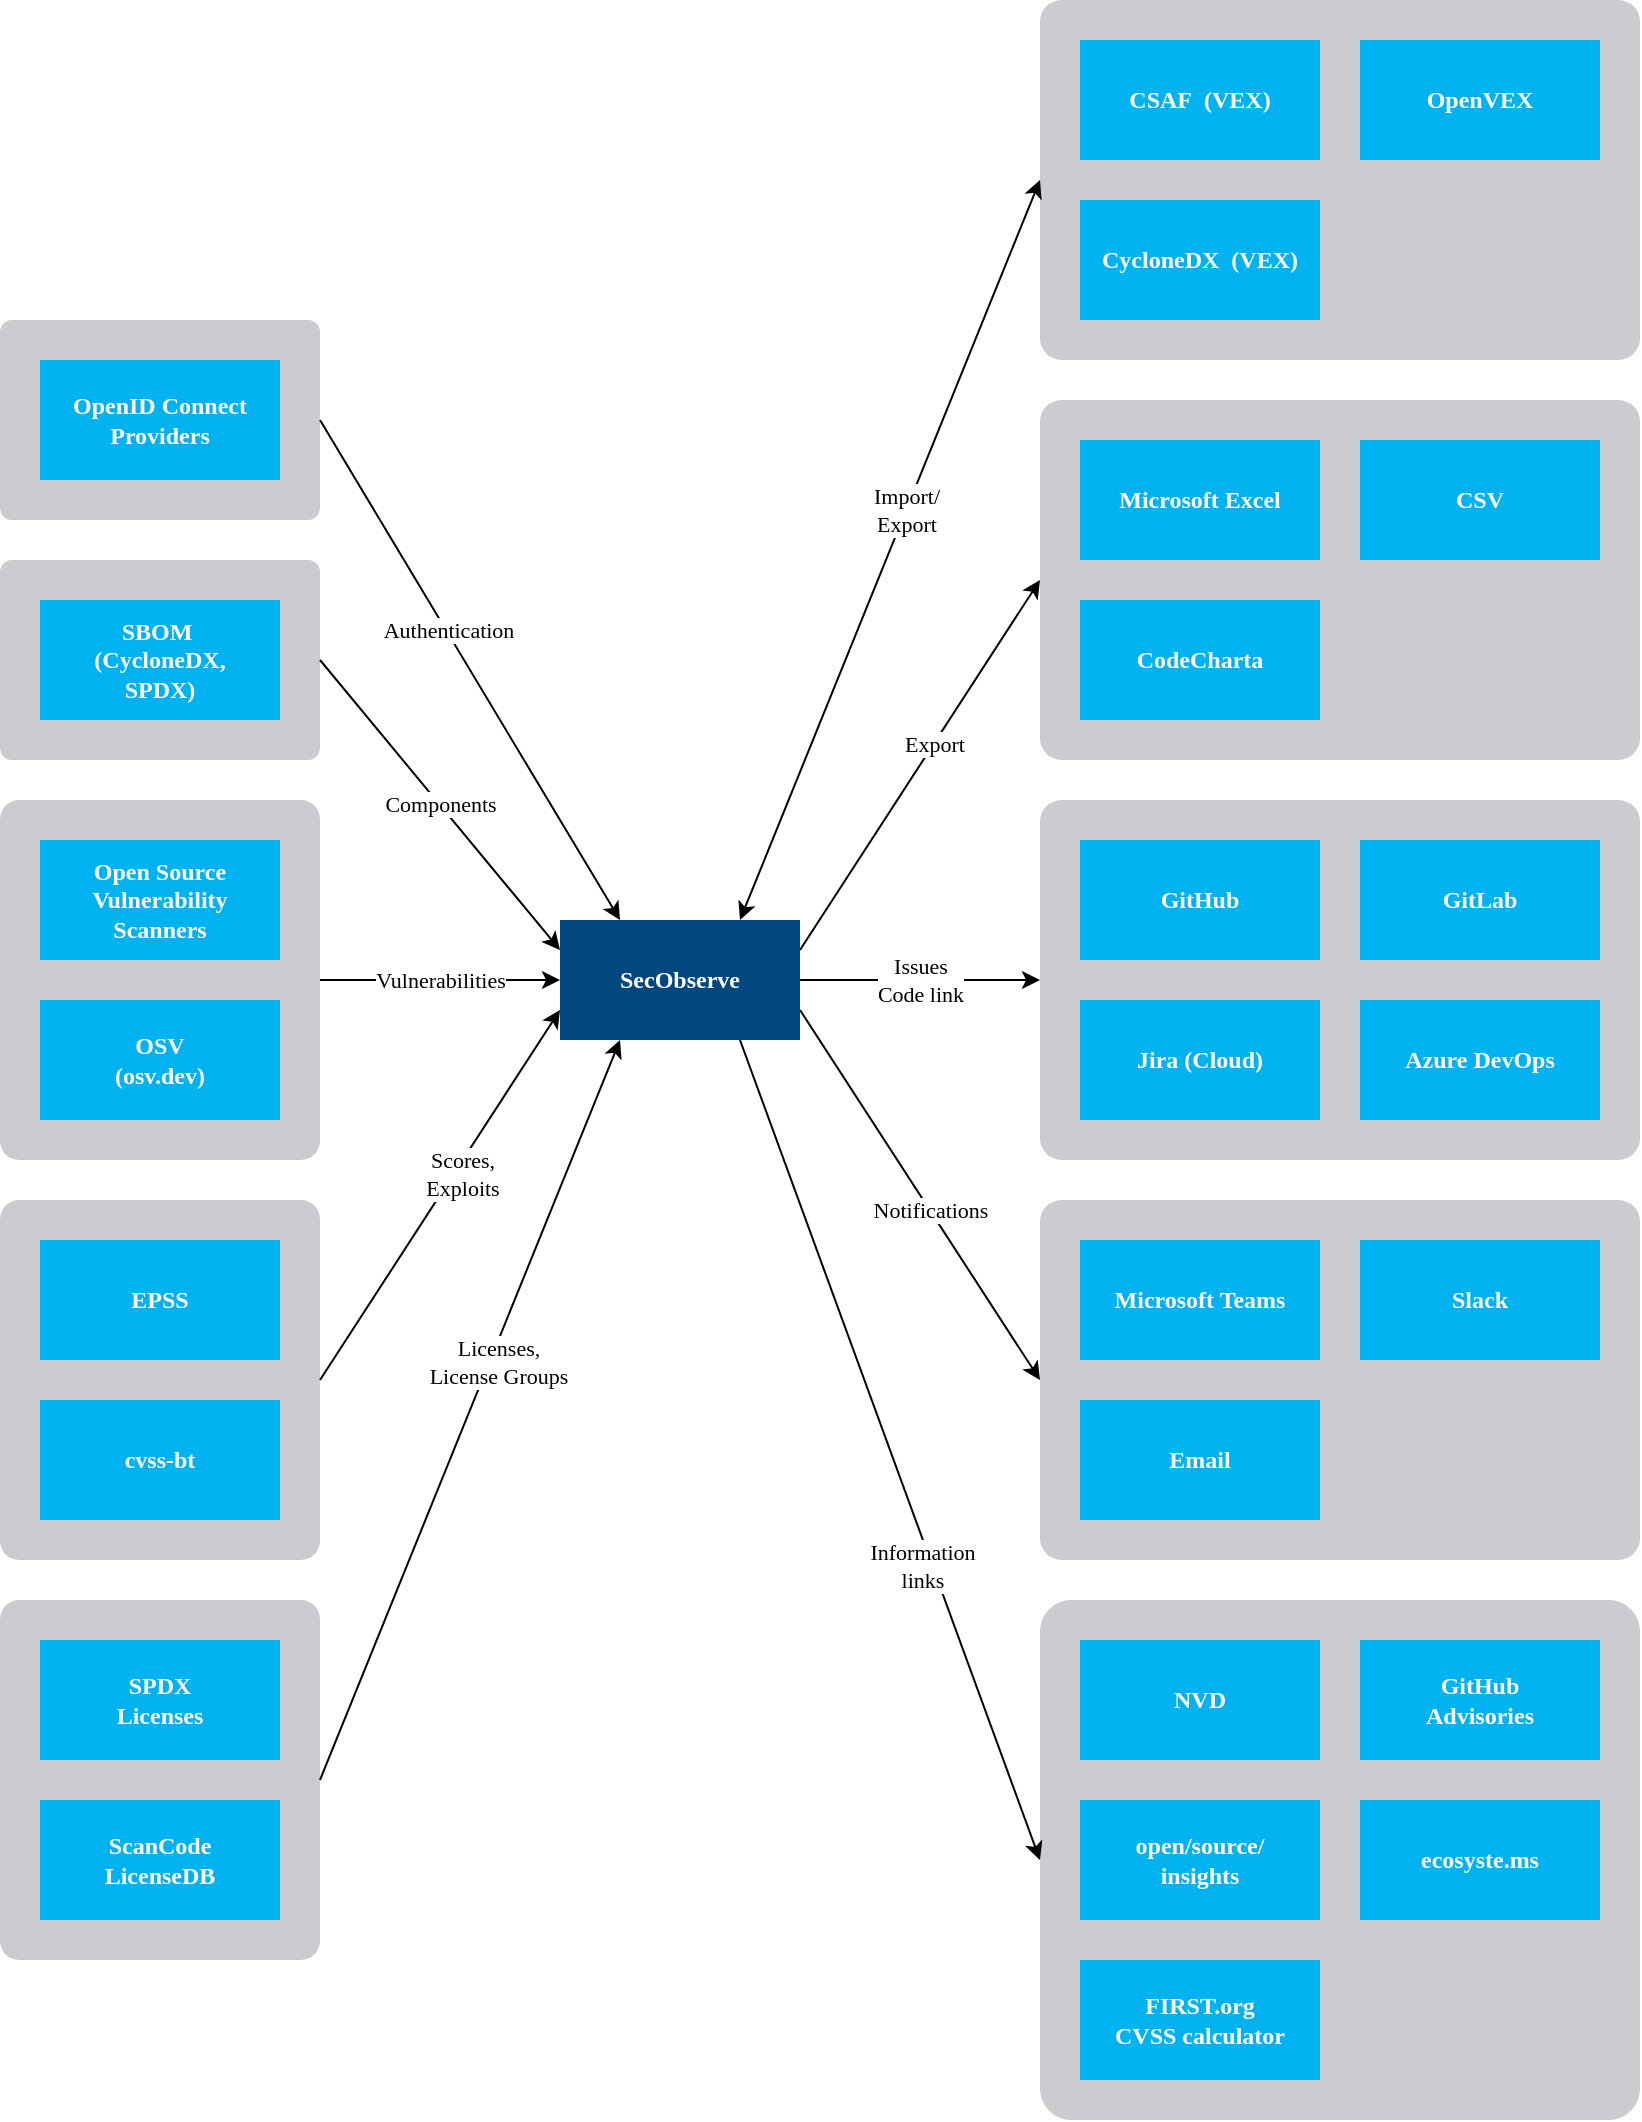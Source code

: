 <mxfile version="28.2.5">
  <diagram name="Page-1" id="VX-3E3aqqD7pf1Rg54WV">
    <mxGraphModel dx="1426" dy="1362" grid="1" gridSize="10" guides="1" tooltips="1" connect="1" arrows="1" fold="1" page="0" pageScale="1" pageWidth="1169" pageHeight="827" math="0" shadow="0">
      <root>
        <mxCell id="0" />
        <mxCell id="1" parent="0" />
        <mxCell id="WVNzOD9NnC_pYr7xRJHe-5" value="" style="rounded=1;whiteSpace=wrap;html=1;fillColor=#CCCCD0;arcSize=6;fontColor=#333333;strokeColor=none;" parent="1" vertex="1">
          <mxGeometry x="240" y="620" width="160" height="180" as="geometry" />
        </mxCell>
        <mxCell id="WVNzOD9NnC_pYr7xRJHe-4" value="" style="rounded=1;whiteSpace=wrap;html=1;fillColor=#CCCCD0;arcSize=6;fontColor=#333333;strokeColor=none;" parent="1" vertex="1">
          <mxGeometry x="240" y="420" width="160" height="180" as="geometry" />
        </mxCell>
        <mxCell id="WVNzOD9NnC_pYr7xRJHe-3" value="" style="rounded=1;whiteSpace=wrap;html=1;fillColor=#CCCCD0;arcSize=6;fontColor=#333333;strokeColor=none;" parent="1" vertex="1">
          <mxGeometry x="240" y="220" width="160" height="180" as="geometry" />
        </mxCell>
        <mxCell id="WVNzOD9NnC_pYr7xRJHe-2" value="" style="rounded=1;whiteSpace=wrap;html=1;fillColor=#CCCCD0;arcSize=6;fontColor=#333333;strokeColor=none;" parent="1" vertex="1">
          <mxGeometry x="240" y="100" width="160" height="100" as="geometry" />
        </mxCell>
        <mxCell id="WVNzOD9NnC_pYr7xRJHe-1" value="" style="rounded=1;whiteSpace=wrap;html=1;fillColor=#CCCCD0;arcSize=6;fontColor=#333333;strokeColor=none;" parent="1" vertex="1">
          <mxGeometry x="240" y="-20" width="160" height="100" as="geometry" />
        </mxCell>
        <mxCell id="nvJj6j3gVg4nusngmV69-1" value="" style="rounded=1;whiteSpace=wrap;html=1;fillColor=#CCCCD0;arcSize=6;fontColor=#333333;strokeColor=none;" parent="1" vertex="1">
          <mxGeometry x="760" y="-180" width="300" height="180" as="geometry" />
        </mxCell>
        <mxCell id="thoTgJwvwBRAFEuy037D-26" value="" style="rounded=1;whiteSpace=wrap;html=1;fillColor=#CCCCD0;arcSize=6;fontColor=#333333;strokeColor=none;" parent="1" vertex="1">
          <mxGeometry x="760" y="20" width="300" height="180" as="geometry" />
        </mxCell>
        <mxCell id="thoTgJwvwBRAFEuy037D-29" value="" style="rounded=1;whiteSpace=wrap;html=1;fillColor=#CCCCD0;arcSize=6;fontColor=#333333;strokeColor=none;" parent="1" vertex="1">
          <mxGeometry x="760" y="220" width="300" height="180" as="geometry" />
        </mxCell>
        <mxCell id="thoTgJwvwBRAFEuy037D-31" value="" style="rounded=1;whiteSpace=wrap;html=1;fillColor=#CCCCD0;arcSize=6;fontColor=#333333;strokeColor=none;" parent="1" vertex="1">
          <mxGeometry x="760" y="420" width="300" height="180" as="geometry" />
        </mxCell>
        <mxCell id="thoTgJwvwBRAFEuy037D-33" value="" style="rounded=1;whiteSpace=wrap;html=1;fillColor=#CCCCD0;arcSize=6;fontColor=#333333;strokeColor=none;" parent="1" vertex="1">
          <mxGeometry x="760" y="620" width="300" height="260" as="geometry" />
        </mxCell>
        <mxCell id="NQz_Nwzh-ESSq-r7xiTD-14" value="" style="endArrow=classic;html=1;rounded=0;entryX=0;entryY=0.5;entryDx=0;entryDy=0;exitX=1;exitY=0.25;exitDx=0;exitDy=0;fontFamily=Poppins;fontSource=https%3A%2F%2Ffonts.googleapis.com%2Fcss%3Ffamily%3DPoppins;" parent="1" source="NQz_Nwzh-ESSq-r7xiTD-1" target="thoTgJwvwBRAFEuy037D-26" edge="1">
          <mxGeometry width="50" height="50" relative="1" as="geometry">
            <mxPoint x="650" y="410" as="sourcePoint" />
            <mxPoint x="770" y="105" as="targetPoint" />
            <Array as="points" />
          </mxGeometry>
        </mxCell>
        <mxCell id="NQz_Nwzh-ESSq-r7xiTD-26" value="Export" style="edgeLabel;html=1;align=center;verticalAlign=middle;resizable=0;points=[];fontFamily=Poppins;fontSource=https%3A%2F%2Ffonts.googleapis.com%2Fcss%3Ffamily%3DPoppins;" parent="NQz_Nwzh-ESSq-r7xiTD-14" vertex="1" connectable="0">
          <mxGeometry x="0.112" relative="1" as="geometry">
            <mxPoint as="offset" />
          </mxGeometry>
        </mxCell>
        <mxCell id="NQz_Nwzh-ESSq-r7xiTD-18" value="Issues&lt;br&gt;Code link" style="endArrow=classic;html=1;rounded=0;entryX=0;entryY=0.5;entryDx=0;entryDy=0;exitX=1;exitY=0.5;exitDx=0;exitDy=0;fontFamily=Poppins;fontSource=https%3A%2F%2Ffonts.googleapis.com%2Fcss%3Ffamily%3DPoppins;" parent="1" source="NQz_Nwzh-ESSq-r7xiTD-1" target="thoTgJwvwBRAFEuy037D-29" edge="1">
          <mxGeometry width="50" height="50" relative="1" as="geometry">
            <mxPoint x="690" y="450" as="sourcePoint" />
            <mxPoint x="810" y="145" as="targetPoint" />
            <Array as="points" />
          </mxGeometry>
        </mxCell>
        <mxCell id="NQz_Nwzh-ESSq-r7xiTD-16" value="" style="endArrow=classic;html=1;rounded=0;entryX=0;entryY=0.5;entryDx=0;entryDy=0;exitX=1;exitY=0.75;exitDx=0;exitDy=0;fontFamily=Poppins;fontSource=https%3A%2F%2Ffonts.googleapis.com%2Fcss%3Ffamily%3DPoppins;" parent="1" source="NQz_Nwzh-ESSq-r7xiTD-1" target="thoTgJwvwBRAFEuy037D-31" edge="1">
          <mxGeometry width="50" height="50" relative="1" as="geometry">
            <mxPoint x="670" y="430" as="sourcePoint" />
            <mxPoint x="790" y="125" as="targetPoint" />
          </mxGeometry>
        </mxCell>
        <mxCell id="thoTgJwvwBRAFEuy037D-32" value="&lt;font data-font-src=&quot;https://fonts.googleapis.com/css?family=Poppins&quot; face=&quot;Poppins&quot;&gt;Notifications&lt;/font&gt;" style="edgeLabel;html=1;align=center;verticalAlign=middle;resizable=0;points=[];" parent="NQz_Nwzh-ESSq-r7xiTD-16" vertex="1" connectable="0">
          <mxGeometry x="0.169" y="-6" relative="1" as="geometry">
            <mxPoint y="-12" as="offset" />
          </mxGeometry>
        </mxCell>
        <UserObject label="Microsoft Teams" link="https://maibornwolff.github.io/SecObserve/integrations/notifications/" id="NQz_Nwzh-ESSq-r7xiTD-2">
          <mxCell style="rounded=0;whiteSpace=wrap;html=1;fontFamily=Poppins;fontSource=https%3A%2F%2Ffonts.googleapis.com%2Fcss%3Ffamily%3DPoppins;fillColor=#00B3F0;strokeColor=none;fontColor=#ffffff;fontStyle=1" parent="1" vertex="1">
            <mxGeometry x="780" y="440" width="120" height="60" as="geometry" />
          </mxCell>
        </UserObject>
        <UserObject label="Email" link="https://maibornwolff.github.io/SecObserve/integrations/notifications/" id="NQz_Nwzh-ESSq-r7xiTD-4">
          <mxCell style="rounded=0;whiteSpace=wrap;html=1;fontFamily=Poppins;fontSource=https%3A%2F%2Ffonts.googleapis.com%2Fcss%3Ffamily%3DPoppins;fillColor=#00B3F0;strokeColor=none;fontColor=#ffffff;fontStyle=1" parent="1" vertex="1">
            <mxGeometry x="780" y="520" width="120" height="60" as="geometry" />
          </mxCell>
        </UserObject>
        <UserObject label="GitLab" link="https://maibornwolff.github.io/SecObserve/integrations/issue_trackers/" id="NQz_Nwzh-ESSq-r7xiTD-5">
          <mxCell style="rounded=0;whiteSpace=wrap;html=1;fontFamily=Poppins;fontSource=https%3A%2F%2Ffonts.googleapis.com%2Fcss%3Ffamily%3DPoppins;fillColor=#00B3F0;strokeColor=none;fontColor=#ffffff;fontStyle=1" parent="1" vertex="1">
            <mxGeometry x="920" y="240" width="120" height="60" as="geometry" />
          </mxCell>
        </UserObject>
        <UserObject label="CodeCharta" link="https://maibornwolff.github.io/SecObserve/integrations/codecharta/" id="NQz_Nwzh-ESSq-r7xiTD-10">
          <mxCell style="rounded=0;whiteSpace=wrap;html=1;fontFamily=Poppins;fontSource=https%3A%2F%2Ffonts.googleapis.com%2Fcss%3Ffamily%3DPoppins;fillColor=#00B3F0;strokeColor=none;fontColor=#ffffff;fontStyle=1" parent="1" vertex="1">
            <mxGeometry x="780" y="120" width="120" height="60" as="geometry" />
          </mxCell>
        </UserObject>
        <UserObject label="Microsoft Excel" link="https://maibornwolff.github.io/SecObserve/integrations/observations_export/" id="NQz_Nwzh-ESSq-r7xiTD-11">
          <mxCell style="rounded=0;whiteSpace=wrap;html=1;fontFamily=Poppins;fontSource=https%3A%2F%2Ffonts.googleapis.com%2Fcss%3Ffamily%3DPoppins;fillColor=#00B3F0;strokeColor=none;fontColor=#ffffff;fontStyle=1" parent="1" vertex="1">
            <mxGeometry x="780" y="40" width="120" height="60" as="geometry" />
          </mxCell>
        </UserObject>
        <UserObject label="CSV" link="https://maibornwolff.github.io/SecObserve/integrations/observations_export/" id="NQz_Nwzh-ESSq-r7xiTD-12">
          <mxCell style="rounded=0;whiteSpace=wrap;html=1;fontFamily=Poppins;fontSource=https%3A%2F%2Ffonts.googleapis.com%2Fcss%3Ffamily%3DPoppins;fillColor=#00B3F0;strokeColor=none;fontColor=#ffffff;fontStyle=1" parent="1" vertex="1">
            <mxGeometry x="920" y="40" width="120" height="60" as="geometry" />
          </mxCell>
        </UserObject>
        <UserObject label="Jira (Cloud)" link="https://maibornwolff.github.io/SecObserve/integrations/issue_trackers/" id="ckfRxN6suAOy0oSwesAX-1">
          <mxCell style="rounded=0;whiteSpace=wrap;html=1;fontFamily=Poppins;fontSource=https%3A%2F%2Ffonts.googleapis.com%2Fcss%3Ffamily%3DPoppins;fillColor=#00B3F0;strokeColor=none;fontColor=#ffffff;fontStyle=1" parent="1" vertex="1">
            <mxGeometry x="780" y="320" width="120" height="60" as="geometry" />
          </mxCell>
        </UserObject>
        <UserObject label="Azure DevOps" link="https://maibornwolff.github.io/SecObserve/integrations/source_code_repositories/" id="t_NOycPIsL9wbnrStvVd-1">
          <mxCell style="rounded=0;whiteSpace=wrap;html=1;fontFamily=Poppins;fontSource=https%3A%2F%2Ffonts.googleapis.com%2Fcss%3Ffamily%3DPoppins;fillColor=#00B3F0;strokeColor=none;fontColor=#ffffff;fontStyle=1" parent="1" vertex="1">
            <mxGeometry x="920" y="320" width="120" height="60" as="geometry" />
          </mxCell>
        </UserObject>
        <UserObject label="Slack" link="https://maibornwolff.github.io/SecObserve/integrations/notifications/" id="vnX0cciMQJ_0wqG728EC-1">
          <mxCell style="rounded=0;whiteSpace=wrap;html=1;fontFamily=Poppins;fontSource=https%3A%2F%2Ffonts.googleapis.com%2Fcss%3Ffamily%3DPoppins;fillColor=#00B3F0;strokeColor=none;fontColor=#ffffff;fontStyle=1" parent="1" vertex="1">
            <mxGeometry x="920" y="440" width="120" height="60" as="geometry" />
          </mxCell>
        </UserObject>
        <UserObject label="NVD" link="https://maibornwolff.github.io/SecObserve/integrations/links/#vulnerabilities" id="thoTgJwvwBRAFEuy037D-23">
          <mxCell style="rounded=0;whiteSpace=wrap;html=1;fontFamily=Poppins;fontSource=https%3A%2F%2Ffonts.googleapis.com%2Fcss%3Ffamily%3DPoppins;fillColor=#00B3F0;strokeColor=none;fontColor=#ffffff;fontStyle=1" parent="1" vertex="1">
            <mxGeometry x="780" y="640" width="120" height="60" as="geometry" />
          </mxCell>
        </UserObject>
        <mxCell id="thoTgJwvwBRAFEuy037D-24" value="" style="endArrow=classic;html=1;rounded=0;entryX=0;entryY=0.5;entryDx=0;entryDy=0;exitX=0.75;exitY=1;exitDx=0;exitDy=0;fontFamily=Poppins;fontSource=https%3A%2F%2Ffonts.googleapis.com%2Fcss%3Ffamily%3DPoppins;" parent="1" source="NQz_Nwzh-ESSq-r7xiTD-1" target="thoTgJwvwBRAFEuy037D-33" edge="1">
          <mxGeometry width="50" height="50" relative="1" as="geometry">
            <mxPoint x="650" y="400" as="sourcePoint" />
            <mxPoint x="770" y="730" as="targetPoint" />
          </mxGeometry>
        </mxCell>
        <mxCell id="thoTgJwvwBRAFEuy037D-25" value="&lt;font data-font-src=&quot;https://fonts.googleapis.com/css?family=Poppins&quot; face=&quot;Poppins&quot;&gt;Information&lt;br&gt;links&lt;/font&gt;" style="edgeLabel;html=1;align=center;verticalAlign=middle;resizable=0;points=[];" parent="thoTgJwvwBRAFEuy037D-24" vertex="1" connectable="0">
          <mxGeometry x="0.675" y="-3" relative="1" as="geometry">
            <mxPoint x="-32" y="-82" as="offset" />
          </mxGeometry>
        </mxCell>
        <UserObject label="GitHub" link="https://maibornwolff.github.io/SecObserve/integrations/issue_trackers/" id="NQz_Nwzh-ESSq-r7xiTD-3">
          <mxCell style="rounded=0;whiteSpace=wrap;html=1;fontFamily=Poppins;fontSource=https%3A%2F%2Ffonts.googleapis.com%2Fcss%3Ffamily%3DPoppins;fillColor=#00B3F0;strokeColor=none;fontColor=#ffffff;fontStyle=1" parent="1" vertex="1">
            <mxGeometry x="780" y="240" width="120" height="60" as="geometry" />
          </mxCell>
        </UserObject>
        <UserObject label="GitHub&lt;br&gt;Advisories" link="https://maibornwolff.github.io/SecObserve/integrations/links/#vulnerabilities" id="thoTgJwvwBRAFEuy037D-34">
          <mxCell style="rounded=0;whiteSpace=wrap;html=1;fontFamily=Poppins;fontSource=https%3A%2F%2Ffonts.googleapis.com%2Fcss%3Ffamily%3DPoppins;fillColor=#00B3F0;strokeColor=none;fontColor=#ffffff;fontStyle=1" parent="1" vertex="1">
            <mxGeometry x="920" y="640" width="120" height="60" as="geometry" />
          </mxCell>
        </UserObject>
        <UserObject label="open/source/&lt;br&gt;insights" link="https://maibornwolff.github.io/SecObserve/integrations/links/#components" id="thoTgJwvwBRAFEuy037D-37">
          <mxCell style="rounded=0;whiteSpace=wrap;html=1;fontFamily=Poppins;fontSource=https%3A%2F%2Ffonts.googleapis.com%2Fcss%3Ffamily%3DPoppins;fillColor=#00B3F0;strokeColor=none;fontColor=#ffffff;fontStyle=1" parent="1" vertex="1">
            <mxGeometry x="780" y="720" width="120" height="60" as="geometry" />
          </mxCell>
        </UserObject>
        <UserObject label="CycloneDX&amp;nbsp; (VEX)" link="https://maibornwolff.github.io/SecObserve/integrations/vex/" id="qOO4yE6-o5YvLIt4YbO8-1">
          <mxCell style="rounded=0;whiteSpace=wrap;html=1;fontFamily=Poppins;fontSource=https%3A%2F%2Ffonts.googleapis.com%2Fcss%3Ffamily%3DPoppins;fillColor=#00B3F0;strokeColor=none;fontColor=#ffffff;fontStyle=1" parent="1" vertex="1">
            <mxGeometry x="780" y="-80" width="120" height="60" as="geometry" />
          </mxCell>
        </UserObject>
        <UserObject label="OpenVEX" link="https://maibornwolff.github.io/SecObserve/integrations/vex/" id="qOO4yE6-o5YvLIt4YbO8-2">
          <mxCell style="rounded=0;whiteSpace=wrap;html=1;fontFamily=Poppins;fontSource=https%3A%2F%2Ffonts.googleapis.com%2Fcss%3Ffamily%3DPoppins;fillColor=#00B3F0;strokeColor=none;fontColor=#ffffff;fontStyle=1" parent="1" vertex="1">
            <mxGeometry x="920" y="-160" width="120" height="60" as="geometry" />
          </mxCell>
        </UserObject>
        <mxCell id="nvJj6j3gVg4nusngmV69-2" value="" style="endArrow=classic;html=1;rounded=0;entryX=0;entryY=0.5;entryDx=0;entryDy=0;exitX=0.75;exitY=0;exitDx=0;exitDy=0;fontFamily=Poppins;fontSource=https%3A%2F%2Ffonts.googleapis.com%2Fcss%3Ffamily%3DPoppins;startArrow=classic;startFill=1;" parent="1" source="NQz_Nwzh-ESSq-r7xiTD-1" target="nvJj6j3gVg4nusngmV69-1" edge="1">
          <mxGeometry width="50" height="50" relative="1" as="geometry">
            <mxPoint x="650" y="311" as="sourcePoint" />
            <mxPoint x="770" y="120" as="targetPoint" />
            <Array as="points" />
          </mxGeometry>
        </mxCell>
        <mxCell id="nvJj6j3gVg4nusngmV69-3" value="Import/&lt;br&gt;Export" style="edgeLabel;html=1;align=center;verticalAlign=middle;resizable=0;points=[];fontFamily=Poppins;fontSource=https%3A%2F%2Ffonts.googleapis.com%2Fcss%3Ffamily%3DPoppins;" parent="nvJj6j3gVg4nusngmV69-2" vertex="1" connectable="0">
          <mxGeometry x="0.112" relative="1" as="geometry">
            <mxPoint x="-1" as="offset" />
          </mxGeometry>
        </mxCell>
        <mxCell id="NQz_Nwzh-ESSq-r7xiTD-1" value="SecObserve" style="rounded=0;whiteSpace=wrap;html=1;fontFamily=Poppins;fontSource=https%3A%2F%2Ffonts.googleapis.com%2Fcss%3Ffamily%3DPoppins;fillColor=#00467F;strokeColor=none;fontColor=#ffffff;fontStyle=1" parent="1" vertex="1">
          <mxGeometry x="520" y="280" width="120" height="60" as="geometry" />
        </mxCell>
        <UserObject label="OpenID Connect Providers" link="https://maibornwolff.github.io/SecObserve/integrations/oidc_authentication/" id="NQz_Nwzh-ESSq-r7xiTD-6">
          <mxCell style="rounded=0;whiteSpace=wrap;html=1;fontFamily=Poppins;fontSource=https%3A%2F%2Ffonts.googleapis.com%2Fcss%3Ffamily%3DPoppins;fillColor=#00B3F0;strokeColor=none;fontColor=#ffffff;fontStyle=1" parent="1" vertex="1">
            <mxGeometry x="260" width="120" height="60" as="geometry" />
          </mxCell>
        </UserObject>
        <UserObject label="ScanCode&lt;br&gt;LicenseDB" link="https://maibornwolff.github.io/SecObserve/integrations/license_data/#scancode-licensedb" id="NQz_Nwzh-ESSq-r7xiTD-7">
          <mxCell style="rounded=0;whiteSpace=wrap;html=1;fontFamily=Poppins;fontSource=https%3A%2F%2Ffonts.googleapis.com%2Fcss%3Ffamily%3DPoppins;fillColor=#00B3F0;strokeColor=none;fontColor=#ffffff;fontStyle=1" parent="1" vertex="1">
            <mxGeometry x="260" y="720" width="120" height="60" as="geometry" />
          </mxCell>
        </UserObject>
        <UserObject label="Open Source&lt;br&gt;Vulnerability&lt;br&gt;Scanners" link="https://maibornwolff.github.io/SecObserve/usage/import_observations/" id="NQz_Nwzh-ESSq-r7xiTD-8">
          <mxCell style="rounded=0;whiteSpace=wrap;html=1;fontFamily=Poppins;fontSource=https%3A%2F%2Ffonts.googleapis.com%2Fcss%3Ffamily%3DPoppins;fillColor=#00B3F0;strokeColor=none;fontColor=#ffffff;fontStyle=1" parent="1" vertex="1">
            <mxGeometry x="260" y="240" width="120" height="60" as="geometry" />
          </mxCell>
        </UserObject>
        <mxCell id="NQz_Nwzh-ESSq-r7xiTD-20" value="" style="endArrow=classic;html=1;rounded=0;entryX=0.25;entryY=1;entryDx=0;entryDy=0;exitX=1;exitY=0.5;exitDx=0;exitDy=0;fontFamily=Poppins;fontSource=https%3A%2F%2Ffonts.googleapis.com%2Fcss%3Ffamily%3DPoppins;" parent="1" source="WVNzOD9NnC_pYr7xRJHe-5" target="NQz_Nwzh-ESSq-r7xiTD-1" edge="1">
          <mxGeometry width="50" height="50" relative="1" as="geometry">
            <mxPoint x="650" y="305" as="sourcePoint" />
            <mxPoint x="770" as="targetPoint" />
          </mxGeometry>
        </mxCell>
        <UserObject label="&lt;div&gt;Licenses,&lt;/div&gt;License&amp;nbsp;&lt;span style=&quot;background-color: light-dark(#ffffff, var(--ge-dark-color, #121212)); color: light-dark(rgb(0, 0, 0), rgb(255, 255, 255));&quot;&gt;Groups&lt;/span&gt;" id="NQz_Nwzh-ESSq-r7xiTD-24">
          <mxCell style="edgeLabel;html=1;align=center;verticalAlign=middle;resizable=0;points=[];fontFamily=Poppins;fontSource=https%3A%2F%2Ffonts.googleapis.com%2Fcss%3Ffamily%3DPoppins;" parent="NQz_Nwzh-ESSq-r7xiTD-20" vertex="1" connectable="0">
            <mxGeometry x="0.14" y="-3" relative="1" as="geometry">
              <mxPoint as="offset" />
            </mxGeometry>
          </mxCell>
        </UserObject>
        <mxCell id="NQz_Nwzh-ESSq-r7xiTD-22" value="" style="endArrow=classic;html=1;rounded=0;entryX=0.25;entryY=0;entryDx=0;entryDy=0;exitX=1;exitY=0.5;exitDx=0;exitDy=0;fontFamily=Poppins;fontSource=https%3A%2F%2Ffonts.googleapis.com%2Fcss%3Ffamily%3DPoppins;" parent="1" source="WVNzOD9NnC_pYr7xRJHe-1" target="NQz_Nwzh-ESSq-r7xiTD-1" edge="1">
          <mxGeometry width="50" height="50" relative="1" as="geometry">
            <mxPoint x="590" y="450" as="sourcePoint" />
            <mxPoint x="590" y="350" as="targetPoint" />
          </mxGeometry>
        </mxCell>
        <mxCell id="NQz_Nwzh-ESSq-r7xiTD-23" value="Authentication" style="edgeLabel;html=1;align=center;verticalAlign=middle;resizable=0;points=[];fontFamily=Poppins;fontSource=https%3A%2F%2Ffonts.googleapis.com%2Fcss%3Ffamily%3DPoppins;" parent="NQz_Nwzh-ESSq-r7xiTD-22" vertex="1" connectable="0">
          <mxGeometry x="-0.16" y="1" relative="1" as="geometry">
            <mxPoint as="offset" />
          </mxGeometry>
        </mxCell>
        <UserObject label="SPDX&lt;br&gt;Licenses" link="https://maibornwolff.github.io/SecObserve/integrations/license_data/#spdx-licenses" id="bolqJ5kDSpF7zOIxnR-b-1">
          <mxCell style="rounded=0;whiteSpace=wrap;html=1;fontFamily=Poppins;fontSource=https%3A%2F%2Ffonts.googleapis.com%2Fcss%3Ffamily%3DPoppins;fillColor=#00B3F0;strokeColor=none;fontColor=#ffffff;fontStyle=1" parent="1" vertex="1">
            <mxGeometry x="260" y="640" width="120" height="60" as="geometry" />
          </mxCell>
        </UserObject>
        <mxCell id="bolqJ5kDSpF7zOIxnR-b-2" value="" style="endArrow=classic;html=1;rounded=0;entryX=0;entryY=0.75;entryDx=0;entryDy=0;exitX=1;exitY=0.5;exitDx=0;exitDy=0;fontFamily=Poppins;fontSource=https%3A%2F%2Ffonts.googleapis.com%2Fcss%3Ffamily%3DPoppins;" parent="1" source="WVNzOD9NnC_pYr7xRJHe-4" target="NQz_Nwzh-ESSq-r7xiTD-1" edge="1">
          <mxGeometry width="50" height="50" relative="1" as="geometry">
            <mxPoint x="590" y="470" as="sourcePoint" />
            <mxPoint x="590" y="350" as="targetPoint" />
          </mxGeometry>
        </mxCell>
        <mxCell id="bolqJ5kDSpF7zOIxnR-b-3" value="Scores,&lt;br&gt;Exploits" style="edgeLabel;html=1;align=center;verticalAlign=middle;resizable=0;points=[];fontFamily=Poppins;fontSource=https%3A%2F%2Ffonts.googleapis.com%2Fcss%3Ffamily%3DPoppins;" parent="bolqJ5kDSpF7zOIxnR-b-2" vertex="1" connectable="0">
          <mxGeometry x="0.14" y="-3" relative="1" as="geometry">
            <mxPoint as="offset" />
          </mxGeometry>
        </mxCell>
        <UserObject label="EPSS" link="https://maibornwolff.github.io/SecObserve/integrations/epss/" id="XJ2QC1-pdl4xAl0XCKq4-1">
          <mxCell style="rounded=0;whiteSpace=wrap;html=1;fontFamily=Poppins;fontSource=https%3A%2F%2Ffonts.googleapis.com%2Fcss%3Ffamily%3DPoppins;fillColor=#00B3F0;strokeColor=none;fontColor=#ffffff;fontStyle=1" parent="1" vertex="1">
            <mxGeometry x="260" y="440" width="120" height="60" as="geometry" />
          </mxCell>
        </UserObject>
        <mxCell id="txpyq0Q0yciagI06FU9S-1" value="FIRST.org&lt;br&gt;CVSS calculator" style="rounded=0;whiteSpace=wrap;html=1;fontFamily=Poppins;fontSource=https%3A%2F%2Ffonts.googleapis.com%2Fcss%3Ffamily%3DPoppins;fillColor=#00B3F0;strokeColor=none;fontColor=#ffffff;fontStyle=1" parent="1" vertex="1">
          <mxGeometry x="780" y="800" width="120" height="60" as="geometry" />
        </mxCell>
        <UserObject label="cvss-bt" link="https://maibornwolff.github.io/SecObserve/integrations/exploit_information/" id="--HBhNgYsgPL_KuHosSr-1">
          <mxCell style="rounded=0;whiteSpace=wrap;html=1;fontFamily=Poppins;fontSource=https%3A%2F%2Ffonts.googleapis.com%2Fcss%3Ffamily%3DPoppins;fillColor=#00B3F0;strokeColor=none;fontColor=#ffffff;fontStyle=1" parent="1" vertex="1">
            <mxGeometry x="260" y="520" width="120" height="60" as="geometry" />
          </mxCell>
        </UserObject>
        <mxCell id="--HBhNgYsgPL_KuHosSr-2" value="Components" style="endArrow=classic;html=1;rounded=0;exitX=1;exitY=0.5;exitDx=0;exitDy=0;fontFamily=Poppins;fontSource=https%3A%2F%2Ffonts.googleapis.com%2Fcss%3Ffamily%3DPoppins;entryX=0;entryY=0.25;entryDx=0;entryDy=0;" parent="1" source="WVNzOD9NnC_pYr7xRJHe-2" target="NQz_Nwzh-ESSq-r7xiTD-1" edge="1">
          <mxGeometry width="50" height="50" relative="1" as="geometry">
            <mxPoint x="400" y="260" as="sourcePoint" />
            <mxPoint x="530" y="320" as="targetPoint" />
          </mxGeometry>
        </mxCell>
        <UserObject label="OSV&lt;div&gt;(osv.dev)&lt;/div&gt;" link="https://maibornwolff.github.io/SecObserve/integrations/osv_scan/" id="1I7h-LTILfmmEbJF3iAp-1">
          <mxCell style="rounded=0;whiteSpace=wrap;html=1;fontFamily=Poppins;fontSource=https%3A%2F%2Ffonts.googleapis.com%2Fcss%3Ffamily%3DPoppins;fillColor=#00B3F0;strokeColor=none;fontColor=#ffffff;fontStyle=1" parent="1" vertex="1">
            <mxGeometry x="260" y="320" width="120" height="60" as="geometry" />
          </mxCell>
        </UserObject>
        <mxCell id="1I7h-LTILfmmEbJF3iAp-2" value="Vulnerabilities" style="endArrow=classic;html=1;rounded=0;exitX=1;exitY=0.5;exitDx=0;exitDy=0;fontFamily=Poppins;fontSource=https%3A%2F%2Ffonts.googleapis.com%2Fcss%3Ffamily%3DPoppins;entryX=0;entryY=0.5;entryDx=0;entryDy=0;" parent="1" source="WVNzOD9NnC_pYr7xRJHe-3" target="NQz_Nwzh-ESSq-r7xiTD-1" edge="1">
          <mxGeometry width="50" height="50" relative="1" as="geometry">
            <mxPoint x="400" y="260" as="sourcePoint" />
            <mxPoint x="460" y="220" as="targetPoint" />
          </mxGeometry>
        </mxCell>
        <UserObject label="SBOM&amp;nbsp;&lt;br&gt;(CycloneDX,&lt;div&gt;SPDX)&lt;/div&gt;" link="https://maibornwolff.github.io/SecObserve/usage/upload_sbom/" id="NrV2D-DwwKztVQpS6tq9-1">
          <mxCell style="rounded=0;whiteSpace=wrap;html=1;fontFamily=Poppins;fontSource=https%3A%2F%2Ffonts.googleapis.com%2Fcss%3Ffamily%3DPoppins;fillColor=#00B3F0;strokeColor=none;fontColor=#ffffff;fontStyle=1" parent="1" vertex="1">
            <mxGeometry x="260" y="120" width="120" height="60" as="geometry" />
          </mxCell>
        </UserObject>
        <UserObject label="ecosyste.ms" link="https://maibornwolff.github.io/SecObserve/integrations/links/#components" id="AHC2kW-Rb-wY8LM5nEDL-1">
          <mxCell style="rounded=0;whiteSpace=wrap;html=1;fontFamily=Poppins;fontSource=https%3A%2F%2Ffonts.googleapis.com%2Fcss%3Ffamily%3DPoppins;fillColor=#00B3F0;strokeColor=none;fontColor=#ffffff;fontStyle=1" parent="1" vertex="1">
            <mxGeometry x="920" y="720" width="120" height="60" as="geometry" />
          </mxCell>
        </UserObject>
        <UserObject label="CSAF&amp;nbsp; (VEX)" link="https://maibornwolff.github.io/SecObserve/integrations/vex/" id="tgnb8spmxpV9_iQ_0n24-1">
          <mxCell style="rounded=0;whiteSpace=wrap;html=1;fontFamily=Poppins;fontSource=https%3A%2F%2Ffonts.googleapis.com%2Fcss%3Ffamily%3DPoppins;fillColor=#00B3F0;strokeColor=none;fontColor=#ffffff;fontStyle=1" parent="1" vertex="1">
            <mxGeometry x="780" y="-160" width="120" height="60" as="geometry" />
          </mxCell>
        </UserObject>
      </root>
    </mxGraphModel>
  </diagram>
</mxfile>
